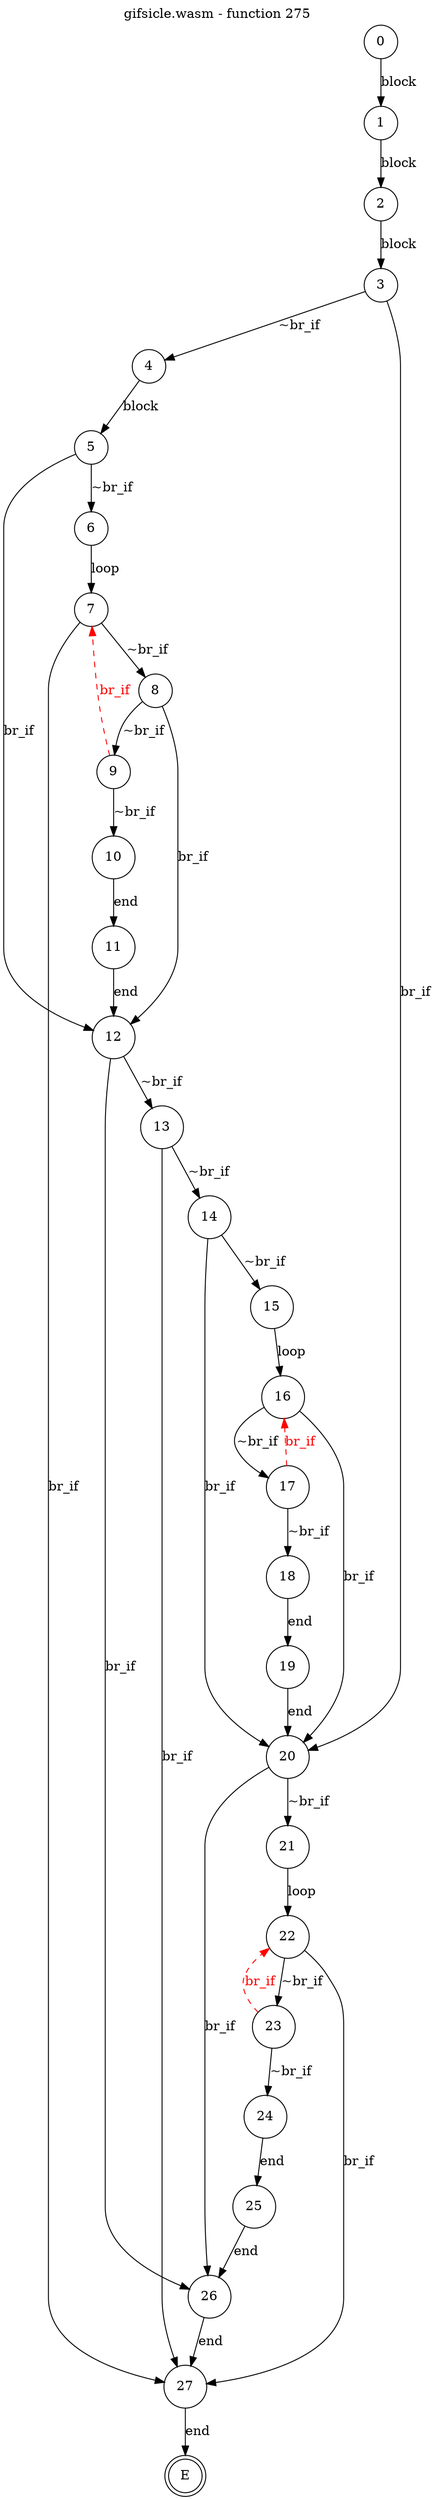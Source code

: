 digraph finite_state_machine {
    label = "gifsicle.wasm - function 275"
    labelloc =  t
    labelfontsize = 16
    labelfontcolor = black
    labelfontname = "Helvetica"
    node [shape = doublecircle]; E ;
node [shape=circle, fontcolor=black, style="", label="0"]0
node [shape=circle, fontcolor=black, style="", label="1"]1
node [shape=circle, fontcolor=black, style="", label="2"]2
node [shape=circle, fontcolor=black, style="", label="3"]3
node [shape=circle, fontcolor=black, style="", label="4"]4
node [shape=circle, fontcolor=black, style="", label="5"]5
node [shape=circle, fontcolor=black, style="", label="6"]6
node [shape=circle, fontcolor=black, style="", label="7"]7
node [shape=circle, fontcolor=black, style="", label="8"]8
node [shape=circle, fontcolor=black, style="", label="9"]9
node [shape=circle, fontcolor=black, style="", label="10"]10
node [shape=circle, fontcolor=black, style="", label="11"]11
node [shape=circle, fontcolor=black, style="", label="12"]12
node [shape=circle, fontcolor=black, style="", label="13"]13
node [shape=circle, fontcolor=black, style="", label="14"]14
node [shape=circle, fontcolor=black, style="", label="15"]15
node [shape=circle, fontcolor=black, style="", label="16"]16
node [shape=circle, fontcolor=black, style="", label="17"]17
node [shape=circle, fontcolor=black, style="", label="18"]18
node [shape=circle, fontcolor=black, style="", label="19"]19
node [shape=circle, fontcolor=black, style="", label="20"]20
node [shape=circle, fontcolor=black, style="", label="21"]21
node [shape=circle, fontcolor=black, style="", label="22"]22
node [shape=circle, fontcolor=black, style="", label="23"]23
node [shape=circle, fontcolor=black, style="", label="24"]24
node [shape=circle, fontcolor=black, style="", label="25"]25
node [shape=circle, fontcolor=black, style="", label="26"]26
node [shape=circle, fontcolor=black, style="", label="27"]27
node [shape=circle, fontcolor=black, style="", label="E"]E
    0 -> 1[label="block"];
    1 -> 2[label="block"];
    2 -> 3[label="block"];
    3 -> 4[label="~br_if"];
    3 -> 20[label="br_if"];
    4 -> 5[label="block"];
    5 -> 6[label="~br_if"];
    5 -> 12[label="br_if"];
    6 -> 7[label="loop"];
    7 -> 8[label="~br_if"];
    7 -> 27[label="br_if"];
    8 -> 9[label="~br_if"];
    8 -> 12[label="br_if"];
    9 -> 10[label="~br_if"];
    9 -> 7[style="dashed" color="red" fontcolor="red" label="br_if"];
    10 -> 11[label="end"];
    11 -> 12[label="end"];
    12 -> 13[label="~br_if"];
    12 -> 26[label="br_if"];
    13 -> 14[label="~br_if"];
    13 -> 27[label="br_if"];
    14 -> 15[label="~br_if"];
    14 -> 20[label="br_if"];
    15 -> 16[label="loop"];
    16 -> 17[label="~br_if"];
    16 -> 20[label="br_if"];
    17 -> 18[label="~br_if"];
    17 -> 16[style="dashed" color="red" fontcolor="red" label="br_if"];
    18 -> 19[label="end"];
    19 -> 20[label="end"];
    20 -> 21[label="~br_if"];
    20 -> 26[label="br_if"];
    21 -> 22[label="loop"];
    22 -> 23[label="~br_if"];
    22 -> 27[label="br_if"];
    23 -> 24[label="~br_if"];
    23 -> 22[style="dashed" color="red" fontcolor="red" label="br_if"];
    24 -> 25[label="end"];
    25 -> 26[label="end"];
    26 -> 27[label="end"];
    27 -> E[label="end"];
}
